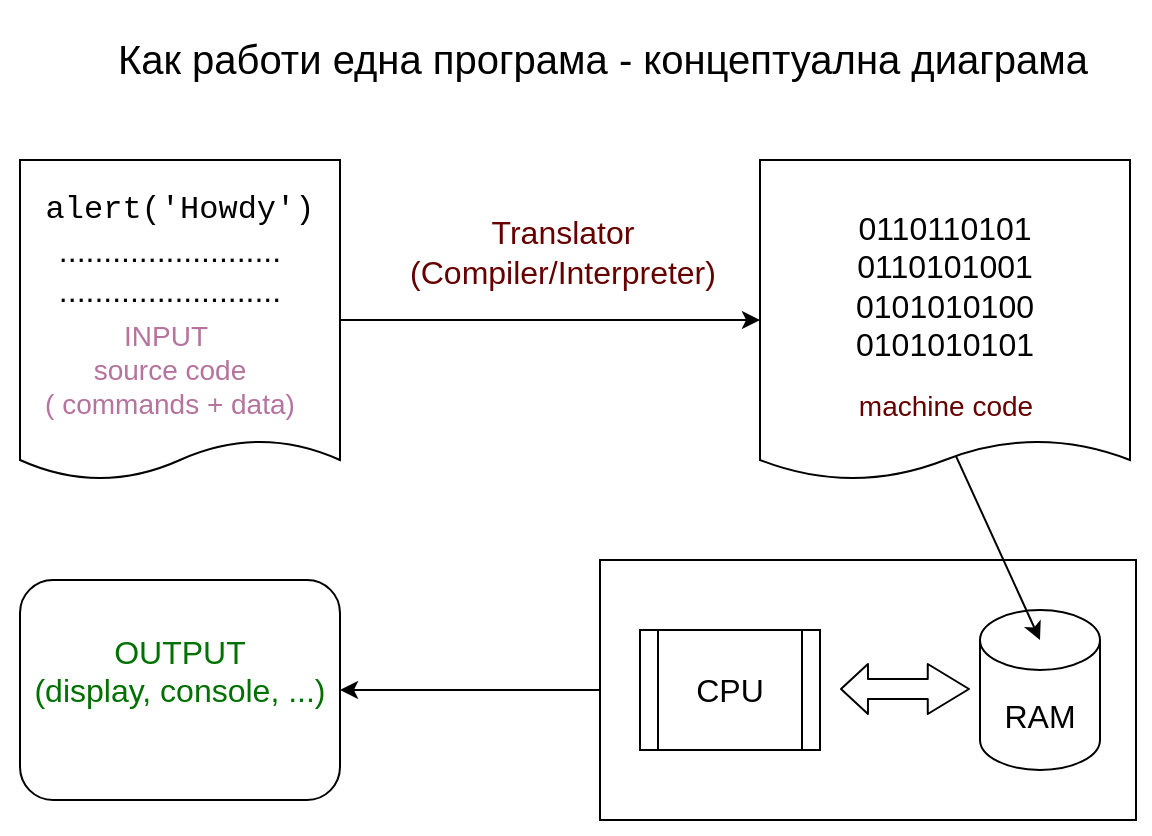 <mxfile version="14.1.8" type="device"><diagram id="8atOI_AB-Tk_z-Yw5_HL" name="Page-1"><mxGraphModel dx="1104" dy="753" grid="0" gridSize="10" guides="1" tooltips="1" connect="1" arrows="1" fold="1" page="1" pageScale="1" pageWidth="850" pageHeight="1100" math="0" shadow="0"><root><mxCell id="0"/><mxCell id="1" parent="0"/><mxCell id="tW_Hh3HvLbRhFColbWRZ-27" value="" style="rounded=0;whiteSpace=wrap;html=1;fillColor=none;gradientColor=none;strokeColor=none;" vertex="1" parent="1"><mxGeometry width="575" height="417" as="geometry"/></mxCell><mxCell id="tW_Hh3HvLbRhFColbWRZ-26" value="&lt;font style=&quot;font-size: 20px&quot;&gt;Как работи една програма - концептуална диаграма&lt;/font&gt;" style="text;html=1;align=center;verticalAlign=middle;resizable=0;points=[];autosize=1;" vertex="1" parent="1"><mxGeometry x="53" y="19" width="495" height="20" as="geometry"/></mxCell><mxCell id="tW_Hh3HvLbRhFColbWRZ-1" value="" style="shape=document;whiteSpace=wrap;html=1;boundedLbl=1;size=0.125;" vertex="1" parent="1"><mxGeometry x="10" y="80" width="160" height="160" as="geometry"/></mxCell><mxCell id="tW_Hh3HvLbRhFColbWRZ-5" value="" style="shape=document;whiteSpace=wrap;html=1;boundedLbl=1;size=0.125;" vertex="1" parent="1"><mxGeometry x="380" y="80" width="185" height="160" as="geometry"/></mxCell><mxCell id="tW_Hh3HvLbRhFColbWRZ-7" style="edgeStyle=orthogonalEdgeStyle;rounded=0;orthogonalLoop=1;jettySize=auto;html=1;exitX=1;exitY=0.5;exitDx=0;exitDy=0;entryX=0;entryY=0.5;entryDx=0;entryDy=0;" edge="1" parent="1" source="tW_Hh3HvLbRhFColbWRZ-1" target="tW_Hh3HvLbRhFColbWRZ-5"><mxGeometry x="10" y="80" as="geometry"/></mxCell><mxCell id="tW_Hh3HvLbRhFColbWRZ-6" value="&lt;font style=&quot;font-size: 16px&quot;&gt;0110110101&lt;br&gt;0110101001&lt;br&gt;0101010100&lt;br&gt;0101010101&lt;/font&gt;" style="text;html=1;strokeColor=none;fillColor=none;align=center;verticalAlign=middle;whiteSpace=wrap;rounded=0;" vertex="1" parent="1"><mxGeometry x="400" y="95" width="145" height="95" as="geometry"/></mxCell><mxCell id="tW_Hh3HvLbRhFColbWRZ-8" value="&lt;font style=&quot;font-size: 16px&quot; color=&quot;#660000&quot;&gt;Translator&lt;br&gt;(Compiler/Interpreter)&lt;/font&gt;" style="text;html=1;align=center;verticalAlign=middle;resizable=0;points=[];autosize=1;" vertex="1" parent="1"><mxGeometry x="199" y="109" width="163" height="33" as="geometry"/></mxCell><mxCell id="tW_Hh3HvLbRhFColbWRZ-9" value="" style="group" vertex="1" connectable="0" parent="1"><mxGeometry x="25" y="95" width="130" height="50" as="geometry"/></mxCell><mxCell id="tW_Hh3HvLbRhFColbWRZ-2" value="&lt;font style=&quot;font-size: 16px&quot; face=&quot;Courier New&quot;&gt;alert('Howdy')&lt;/font&gt;" style="text;html=1;strokeColor=none;fillColor=none;align=center;verticalAlign=middle;whiteSpace=wrap;rounded=0;" vertex="1" parent="tW_Hh3HvLbRhFColbWRZ-9"><mxGeometry width="130" height="20" as="geometry"/></mxCell><mxCell id="tW_Hh3HvLbRhFColbWRZ-4" value="&lt;span style=&quot;font-size: 16px&quot;&gt;.........................&lt;br&gt;.........................&lt;br&gt;&lt;/span&gt;" style="text;html=1;strokeColor=none;fillColor=none;align=center;verticalAlign=middle;whiteSpace=wrap;rounded=0;" vertex="1" parent="tW_Hh3HvLbRhFColbWRZ-9"><mxGeometry y="30" width="120" height="20" as="geometry"/></mxCell><mxCell id="tW_Hh3HvLbRhFColbWRZ-12" value="" style="rounded=0;whiteSpace=wrap;html=1;fillColor=none;gradientColor=none;" vertex="1" parent="1"><mxGeometry x="300" y="280" width="268" height="130" as="geometry"/></mxCell><mxCell id="tW_Hh3HvLbRhFColbWRZ-13" value="&lt;font style=&quot;font-size: 16px&quot;&gt;CPU&lt;/font&gt;" style="shape=process;whiteSpace=wrap;html=1;backgroundOutline=1;rounded=0;fillColor=none;gradientColor=none;" vertex="1" parent="1"><mxGeometry x="320" y="315" width="90" height="60" as="geometry"/></mxCell><mxCell id="tW_Hh3HvLbRhFColbWRZ-14" value="&lt;font style=&quot;font-size: 16px&quot;&gt;RAM&lt;br&gt;&lt;/font&gt;" style="shape=cylinder3;whiteSpace=wrap;html=1;boundedLbl=1;backgroundOutline=1;size=15;rounded=0;fillColor=none;gradientColor=none;" vertex="1" parent="1"><mxGeometry x="490" y="305" width="60" height="80" as="geometry"/></mxCell><mxCell id="tW_Hh3HvLbRhFColbWRZ-16" value="" style="endArrow=classic;html=1;exitX=0.53;exitY=0.926;exitDx=0;exitDy=0;exitPerimeter=0;entryX=0.5;entryY=0.188;entryDx=0;entryDy=0;entryPerimeter=0;" edge="1" parent="1" source="tW_Hh3HvLbRhFColbWRZ-5" target="tW_Hh3HvLbRhFColbWRZ-14"><mxGeometry x="10" y="80" width="50" height="50" as="geometry"><mxPoint x="340" y="380" as="sourcePoint"/><mxPoint x="390" y="330" as="targetPoint"/></mxGeometry></mxCell><mxCell id="tW_Hh3HvLbRhFColbWRZ-17" value="" style="shape=flexArrow;endArrow=classic;startArrow=classic;html=1;startWidth=14;startSize=4.16;endWidth=14;endSize=6.54;" edge="1" parent="1"><mxGeometry x="10" y="80" width="50" height="50" as="geometry"><mxPoint x="420" y="344.5" as="sourcePoint"/><mxPoint x="485" y="344.5" as="targetPoint"/></mxGeometry></mxCell><mxCell id="tW_Hh3HvLbRhFColbWRZ-18" value="&lt;font style=&quot;font-size: 14px&quot; color=&quot;#b5739d&quot;&gt;&lt;br&gt;INPUT&amp;nbsp;&lt;br&gt;source code&lt;br&gt;( commands + data)&lt;br&gt;&lt;br&gt;&lt;/font&gt;" style="text;html=1;strokeColor=none;fillColor=none;align=center;verticalAlign=middle;whiteSpace=wrap;rounded=0;dashed=1;" vertex="1" parent="1"><mxGeometry x="20" y="160" width="130" height="50" as="geometry"/></mxCell><mxCell id="tW_Hh3HvLbRhFColbWRZ-19" value="&lt;font style=&quot;font-size: 14px&quot;&gt;&lt;font color=&quot;#660000&quot;&gt;machine code&lt;/font&gt;&lt;br&gt;&lt;/font&gt;" style="text;html=1;strokeColor=none;fillColor=none;align=center;verticalAlign=middle;whiteSpace=wrap;rounded=0;dashed=1;" vertex="1" parent="1"><mxGeometry x="423.75" y="193" width="97.5" height="20" as="geometry"/></mxCell><mxCell id="tW_Hh3HvLbRhFColbWRZ-22" value="&lt;font color=&quot;#007000&quot; style=&quot;font-size: 16px&quot;&gt;OUTPUT&lt;br&gt;(display, console, ...)&lt;br&gt;&lt;br&gt;&lt;/font&gt;" style="rounded=1;whiteSpace=wrap;html=1;fillColor=none;gradientColor=none;" vertex="1" parent="1"><mxGeometry x="10" y="290" width="160" height="110" as="geometry"/></mxCell><mxCell id="tW_Hh3HvLbRhFColbWRZ-24" style="edgeStyle=orthogonalEdgeStyle;rounded=0;orthogonalLoop=1;jettySize=auto;html=1;entryX=1;entryY=0.5;entryDx=0;entryDy=0;" edge="1" parent="1" source="tW_Hh3HvLbRhFColbWRZ-12" target="tW_Hh3HvLbRhFColbWRZ-22"><mxGeometry x="10" y="80" as="geometry"/></mxCell></root></mxGraphModel></diagram></mxfile>